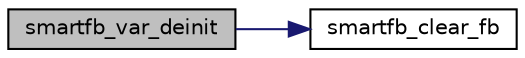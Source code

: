 digraph "smartfb_var_deinit"
{
 // INTERACTIVE_SVG=YES
 // LATEX_PDF_SIZE
  bgcolor="transparent";
  edge [fontname="Helvetica",fontsize="10",labelfontname="Helvetica",labelfontsize="10"];
  node [fontname="Helvetica",fontsize="10",shape=record];
  rankdir="LR";
  Node1 [label="smartfb_var_deinit",height=0.2,width=0.4,color="black", fillcolor="grey75", style="filled", fontcolor="black",tooltip=" "];
  Node1 -> Node2 [color="midnightblue",fontsize="10",style="solid",fontname="Helvetica"];
  Node2 [label="smartfb_clear_fb",height=0.2,width=0.4,color="black",URL="$d6/dfc/lib__smartfb_8c.html#ab7a45061b22716989b3855e0a1e6802e",tooltip=" "];
}
